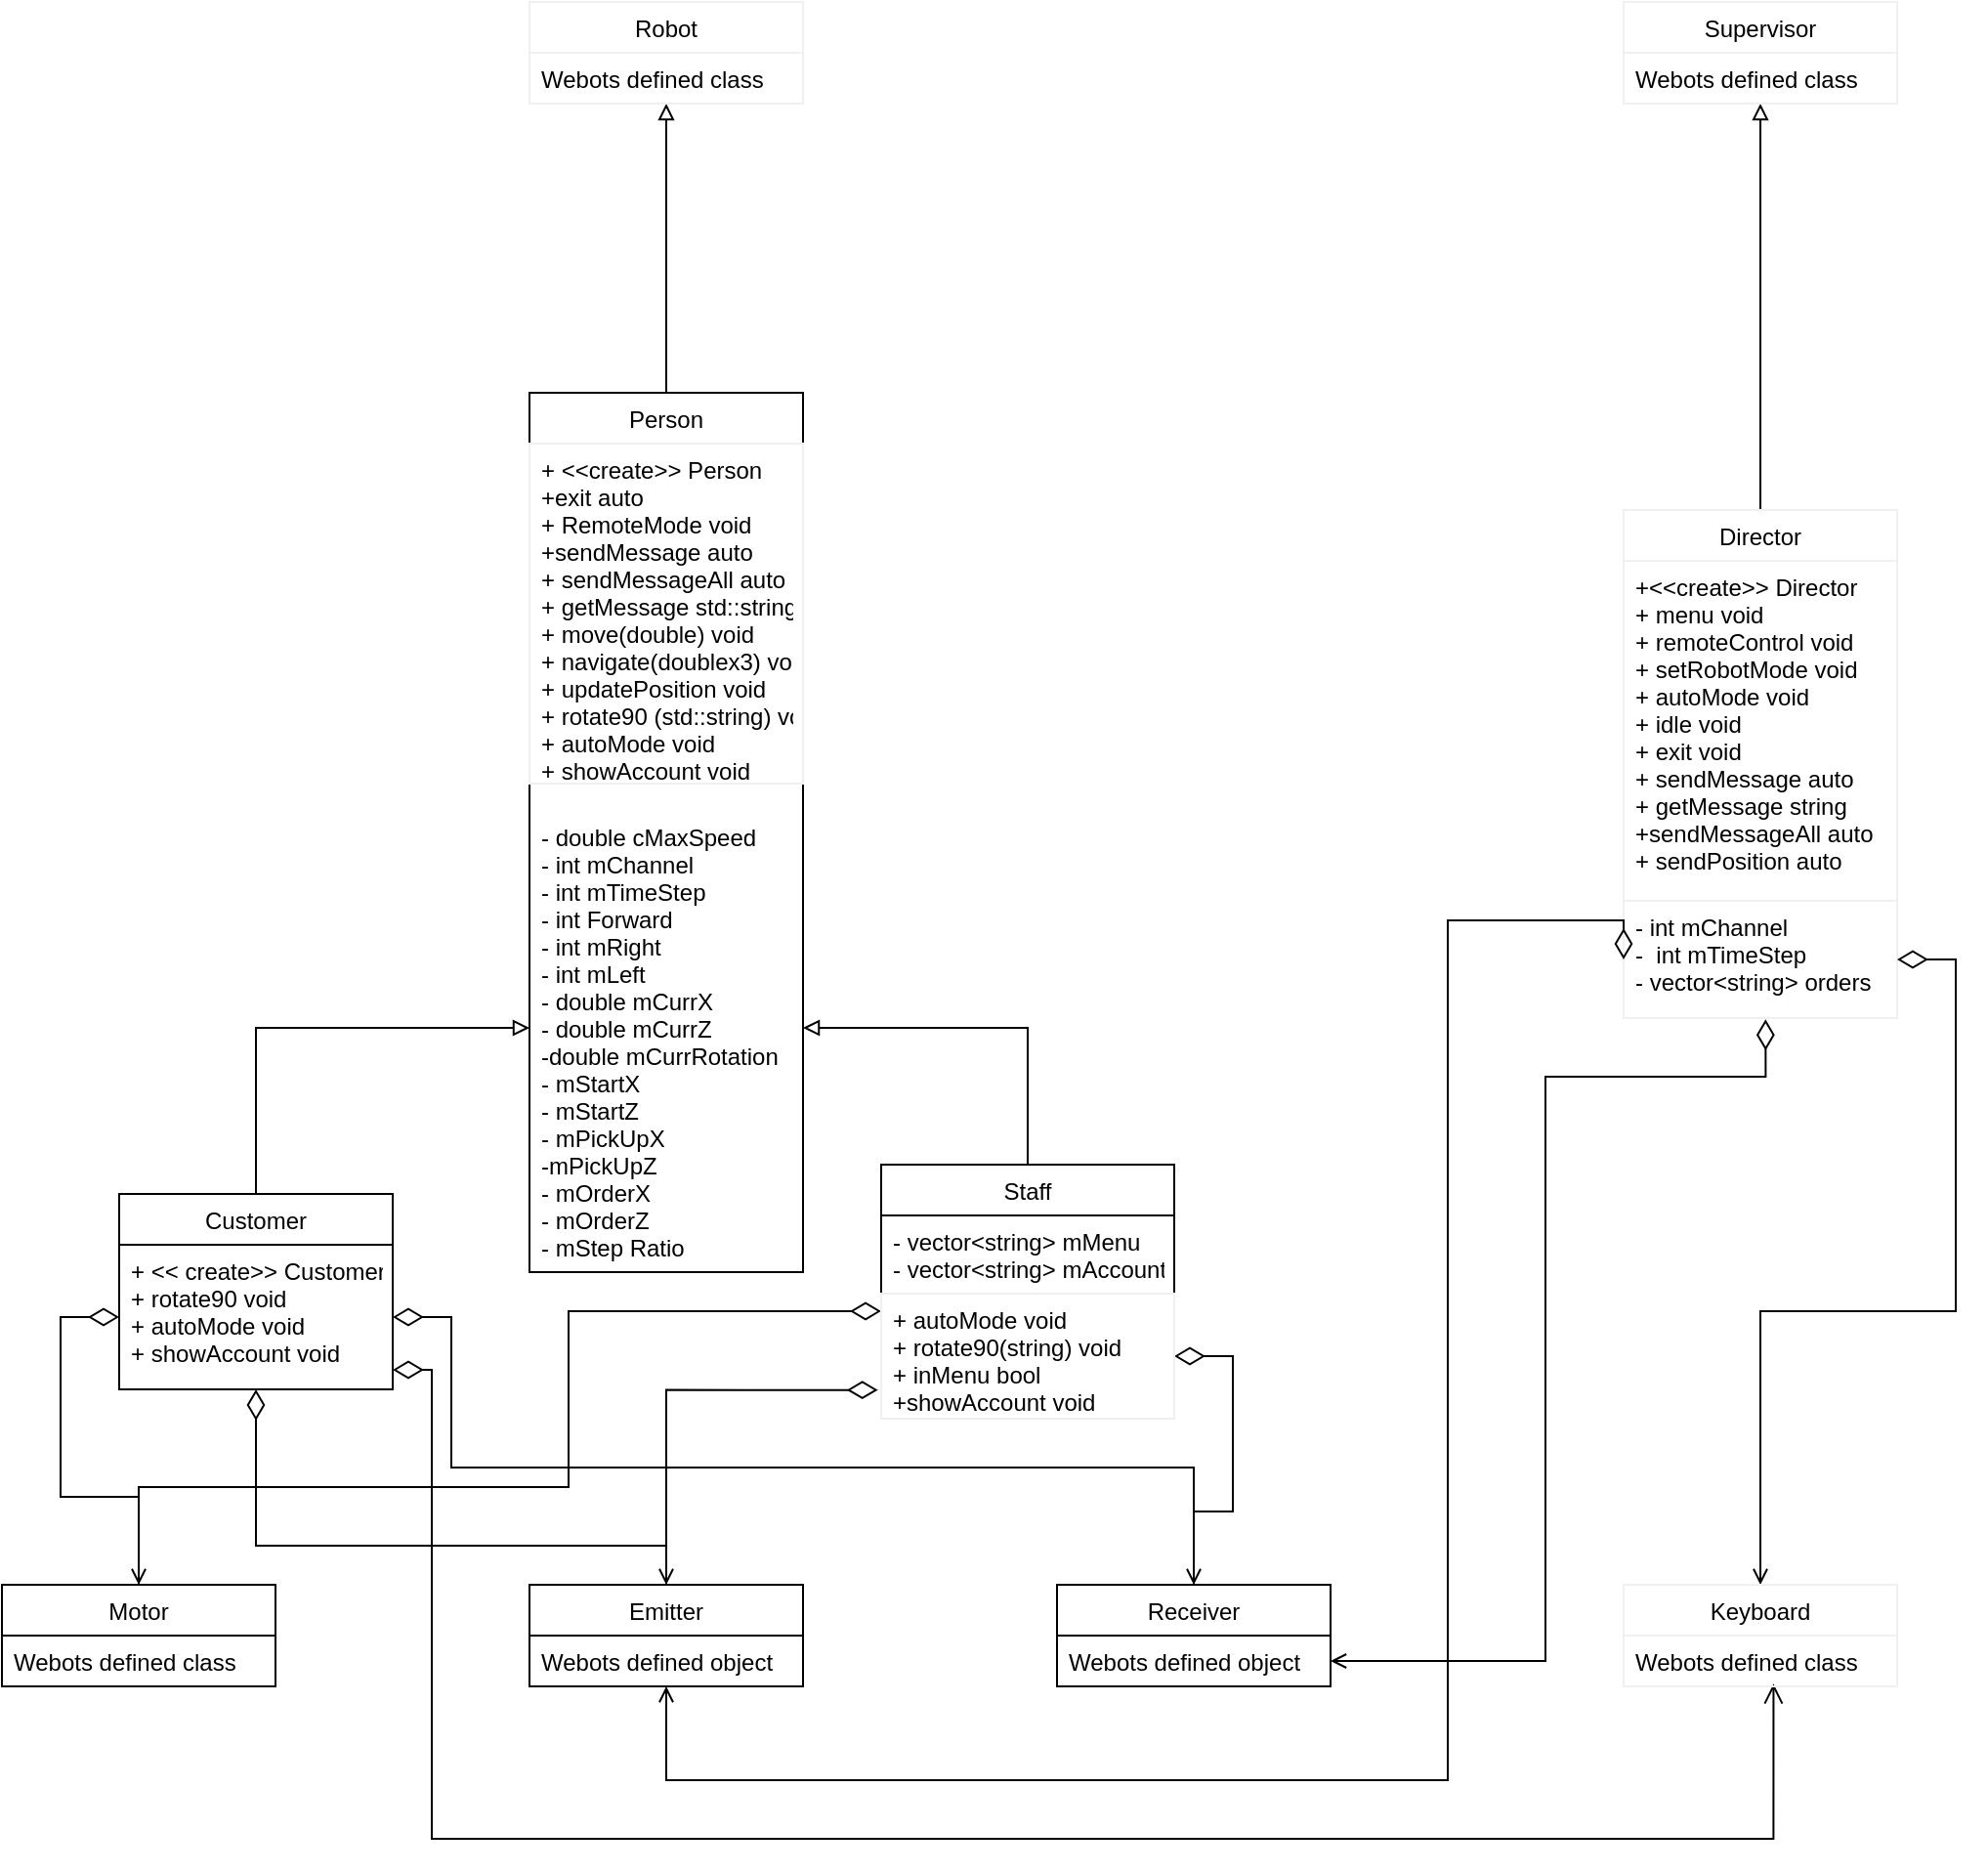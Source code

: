 <mxfile>
    <diagram id="6H7Hosl2pWOoV9-p5PXN" name="Page-1">
        <mxGraphModel dx="1970" dy="1053" grid="1" gridSize="10" guides="1" tooltips="1" connect="1" arrows="1" fold="1" page="0" pageScale="1" pageWidth="827" pageHeight="1169" math="0" shadow="0">
            <root>
                <mxCell id="0"/>
                <mxCell id="1" parent="0"/>
                <mxCell id="2" value="Person" style="swimlane;fontStyle=0;childLayout=stackLayout;horizontal=1;startSize=26;horizontalStack=0;resizeParent=1;resizeParentMax=0;resizeLast=0;collapsible=1;marginBottom=0;" parent="1" vertex="1">
                    <mxGeometry x="330" y="260" width="140" height="450" as="geometry"/>
                </mxCell>
                <mxCell id="3" value="+ &lt;&lt;create&gt;&gt; Person&#10;+exit auto&#10;+ RemoteMode void&#10;+sendMessage auto&#10;+ sendMessageAll auto&#10;+ getMessage std::string&#10;+ move(double) void&#10;+ navigate(doublex3) void&#10;+ updatePosition void&#10;+ rotate90 (std::string) void&#10;+ autoMode void&#10;+ showAccount void" style="text;fillColor=none;align=left;verticalAlign=top;spacingLeft=4;spacingRight=4;overflow=hidden;rotatable=0;points=[[0,0.5],[1,0.5]];portConstraint=eastwest;strokeColor=#f0f0f0;" parent="2" vertex="1">
                    <mxGeometry y="26" width="140" height="174" as="geometry"/>
                </mxCell>
                <mxCell id="4" value="&#10;- double cMaxSpeed&#10;- int mChannel&#10;- int mTimeStep&#10;- int Forward&#10;- int mRight&#10;- int mLeft&#10;- double mCurrX&#10;- double mCurrZ&#10;-double mCurrRotation&#10;- mStartX&#10;- mStartZ&#10;- mPickUpX&#10;-mPickUpZ&#10;- mOrderX&#10;- mOrderZ&#10;- mStep Ratio" style="text;fillColor=none;align=left;verticalAlign=top;spacingLeft=4;spacingRight=4;overflow=hidden;rotatable=0;points=[[0,0.5],[1,0.5]];portConstraint=eastwest;" parent="2" vertex="1">
                    <mxGeometry y="200" width="140" height="250" as="geometry"/>
                </mxCell>
                <mxCell id="6" value="Customer" style="swimlane;fontStyle=0;childLayout=stackLayout;horizontal=1;startSize=26;horizontalStack=0;resizeParent=1;resizeParentMax=0;resizeLast=0;collapsible=1;marginBottom=0;" parent="1" vertex="1">
                    <mxGeometry x="120" y="670" width="140" height="100" as="geometry"/>
                </mxCell>
                <mxCell id="10" value="Staff" style="swimlane;fontStyle=0;childLayout=stackLayout;horizontal=1;startSize=26;horizontalStack=0;resizeParent=1;resizeParentMax=0;resizeLast=0;collapsible=1;marginBottom=0;" parent="1" vertex="1">
                    <mxGeometry x="510" y="655" width="150" height="66" as="geometry"/>
                </mxCell>
                <mxCell id="12" value="- vector&lt;string&gt; mMenu&#10;- vector&lt;string&gt; mAccount" style="text;strokeColor=none;fillColor=none;align=left;verticalAlign=top;spacingLeft=4;spacingRight=4;overflow=hidden;rotatable=0;points=[[0,0.5],[1,0.5]];portConstraint=eastwest;" parent="10" vertex="1">
                    <mxGeometry y="26" width="150" height="40" as="geometry"/>
                </mxCell>
                <mxCell id="48" style="edgeStyle=orthogonalEdgeStyle;rounded=0;orthogonalLoop=1;jettySize=auto;html=1;entryX=0;entryY=0.5;entryDx=0;entryDy=0;endArrow=diamondThin;endFill=0;endSize=13;" parent="1" source="14" target="7" edge="1">
                    <mxGeometry relative="1" as="geometry"/>
                </mxCell>
                <mxCell id="14" value="Motor" style="swimlane;fontStyle=0;childLayout=stackLayout;horizontal=1;startSize=26;horizontalStack=0;resizeParent=1;resizeParentMax=0;resizeLast=0;collapsible=1;marginBottom=0;" parent="1" vertex="1">
                    <mxGeometry x="60" y="870" width="140" height="52" as="geometry"/>
                </mxCell>
                <mxCell id="15" value="Webots defined class" style="text;strokeColor=none;fillColor=none;align=left;verticalAlign=top;spacingLeft=4;spacingRight=4;overflow=hidden;rotatable=0;points=[[0,0.5],[1,0.5]];portConstraint=eastwest;" parent="14" vertex="1">
                    <mxGeometry y="26" width="140" height="26" as="geometry"/>
                </mxCell>
                <mxCell id="47" style="edgeStyle=orthogonalEdgeStyle;rounded=0;orthogonalLoop=1;jettySize=auto;html=1;endArrow=diamondThin;endFill=0;startSize=13;endSize=13;" parent="1" source="18" target="7" edge="1">
                    <mxGeometry relative="1" as="geometry">
                        <Array as="points">
                            <mxPoint x="400" y="850"/>
                            <mxPoint x="190" y="850"/>
                        </Array>
                    </mxGeometry>
                </mxCell>
                <mxCell id="51" style="edgeStyle=orthogonalEdgeStyle;rounded=0;orthogonalLoop=1;jettySize=auto;html=1;entryX=-0.011;entryY=0.771;entryDx=0;entryDy=0;entryPerimeter=0;endArrow=diamondThin;endFill=0;endSize=13;startArrow=open;startFill=0;" parent="1" source="18" target="11" edge="1">
                    <mxGeometry relative="1" as="geometry"/>
                </mxCell>
                <mxCell id="18" value="Emitter" style="swimlane;fontStyle=0;childLayout=stackLayout;horizontal=1;startSize=26;horizontalStack=0;resizeParent=1;resizeParentMax=0;resizeLast=0;collapsible=1;marginBottom=0;" parent="1" vertex="1">
                    <mxGeometry x="330" y="870" width="140" height="52" as="geometry"/>
                </mxCell>
                <mxCell id="19" value="Webots defined object" style="text;strokeColor=none;fillColor=none;align=left;verticalAlign=top;spacingLeft=4;spacingRight=4;overflow=hidden;rotatable=0;points=[[0,0.5],[1,0.5]];portConstraint=eastwest;" parent="18" vertex="1">
                    <mxGeometry y="26" width="140" height="26" as="geometry"/>
                </mxCell>
                <mxCell id="49" style="edgeStyle=orthogonalEdgeStyle;rounded=0;orthogonalLoop=1;jettySize=auto;html=1;entryX=1;entryY=0.5;entryDx=0;entryDy=0;endArrow=diamondThin;endFill=0;endSize=13;" parent="1" source="22" target="7" edge="1">
                    <mxGeometry relative="1" as="geometry">
                        <Array as="points">
                            <mxPoint x="670" y="810"/>
                            <mxPoint x="290" y="810"/>
                            <mxPoint x="290" y="733"/>
                        </Array>
                    </mxGeometry>
                </mxCell>
                <mxCell id="50" style="edgeStyle=orthogonalEdgeStyle;rounded=0;orthogonalLoop=1;jettySize=auto;html=1;entryX=1;entryY=0.5;entryDx=0;entryDy=0;endArrow=diamondThin;endFill=0;endSize=13;targetPerimeterSpacing=0;startArrow=open;startFill=0;" parent="1" source="22" target="11" edge="1">
                    <mxGeometry relative="1" as="geometry"/>
                </mxCell>
                <mxCell id="22" value="Receiver" style="swimlane;fontStyle=0;childLayout=stackLayout;horizontal=1;startSize=26;horizontalStack=0;resizeParent=1;resizeParentMax=0;resizeLast=0;collapsible=1;marginBottom=0;" parent="1" vertex="1">
                    <mxGeometry x="600" y="870" width="140" height="52" as="geometry"/>
                </mxCell>
                <mxCell id="23" value="Webots defined object" style="text;strokeColor=none;fillColor=none;align=left;verticalAlign=top;spacingLeft=4;spacingRight=4;overflow=hidden;rotatable=0;points=[[0,0.5],[1,0.5]];portConstraint=eastwest;" parent="22" vertex="1">
                    <mxGeometry y="26" width="140" height="26" as="geometry"/>
                </mxCell>
                <mxCell id="74" style="edgeStyle=orthogonalEdgeStyle;rounded=0;orthogonalLoop=1;jettySize=auto;html=1;entryX=0.548;entryY=0.949;entryDx=0;entryDy=0;entryPerimeter=0;startArrow=diamondThin;startFill=0;endArrow=open;endFill=0;endSize=8;targetPerimeterSpacing=0;startSize=13;" parent="1" source="7" target="73" edge="1">
                    <mxGeometry relative="1" as="geometry">
                        <Array as="points">
                            <mxPoint x="280" y="760"/>
                            <mxPoint x="280" y="1000"/>
                            <mxPoint x="967" y="1000"/>
                        </Array>
                    </mxGeometry>
                </mxCell>
                <mxCell id="7" value="+ &lt;&lt; create&gt;&gt; Customer&#10;+ rotate90 void&#10;+ autoMode void&#10;+ showAccount void" style="text;strokeColor=none;fillColor=none;align=left;verticalAlign=top;spacingLeft=4;spacingRight=4;overflow=hidden;rotatable=0;points=[[0,0.5],[1,0.5]];portConstraint=eastwest;" parent="1" vertex="1">
                    <mxGeometry x="120" y="696" width="140" height="74" as="geometry"/>
                </mxCell>
                <mxCell id="42" style="edgeStyle=orthogonalEdgeStyle;rounded=0;orthogonalLoop=1;jettySize=auto;html=1;entryX=0.5;entryY=0;entryDx=0;entryDy=0;endArrow=none;endFill=0;startArrow=block;startFill=0;" parent="1" source="38" target="2" edge="1">
                    <mxGeometry relative="1" as="geometry"/>
                </mxCell>
                <mxCell id="38" value="Robot" style="swimlane;fontStyle=0;childLayout=stackLayout;horizontal=1;startSize=26;horizontalStack=0;resizeParent=1;resizeParentMax=0;resizeLast=0;collapsible=1;marginBottom=0;strokeColor=#f0f0f0;" parent="1" vertex="1">
                    <mxGeometry x="330" y="60" width="140" height="52" as="geometry"/>
                </mxCell>
                <mxCell id="39" value="Webots defined class" style="text;strokeColor=none;fillColor=none;align=left;verticalAlign=top;spacingLeft=4;spacingRight=4;overflow=hidden;rotatable=0;points=[[0,0.5],[1,0.5]];portConstraint=eastwest;" parent="38" vertex="1">
                    <mxGeometry y="26" width="140" height="26" as="geometry"/>
                </mxCell>
                <mxCell id="43" style="edgeStyle=orthogonalEdgeStyle;rounded=0;orthogonalLoop=1;jettySize=auto;html=1;entryX=0.5;entryY=0;entryDx=0;entryDy=0;endArrow=none;endFill=0;startArrow=block;startFill=0;" parent="1" source="4" target="6" edge="1">
                    <mxGeometry relative="1" as="geometry"/>
                </mxCell>
                <mxCell id="44" style="edgeStyle=orthogonalEdgeStyle;rounded=0;orthogonalLoop=1;jettySize=auto;html=1;entryX=0.5;entryY=0;entryDx=0;entryDy=0;endArrow=none;endFill=0;startArrow=block;startFill=0;" parent="1" source="4" target="10" edge="1">
                    <mxGeometry relative="1" as="geometry"/>
                </mxCell>
                <mxCell id="53" style="edgeStyle=orthogonalEdgeStyle;rounded=0;orthogonalLoop=1;jettySize=auto;html=1;endArrow=diamondThin;endFill=0;endSize=13;startArrow=open;startFill=0;" parent="1" target="11" edge="1">
                    <mxGeometry relative="1" as="geometry">
                        <mxPoint x="130" y="870" as="sourcePoint"/>
                        <Array as="points">
                            <mxPoint x="130" y="820"/>
                            <mxPoint x="350" y="820"/>
                            <mxPoint x="350" y="730"/>
                        </Array>
                    </mxGeometry>
                </mxCell>
                <mxCell id="72" style="edgeStyle=orthogonalEdgeStyle;rounded=0;orthogonalLoop=1;jettySize=auto;html=1;entryX=0.5;entryY=0;entryDx=0;entryDy=0;startArrow=block;startFill=0;endArrow=none;endFill=0;endSize=13;targetPerimeterSpacing=0;" parent="1" source="54" target="58" edge="1">
                    <mxGeometry relative="1" as="geometry"/>
                </mxCell>
                <mxCell id="54" value="Supervisor" style="swimlane;fontStyle=0;childLayout=stackLayout;horizontal=1;startSize=26;horizontalStack=0;resizeParent=1;resizeParentMax=0;resizeLast=0;collapsible=1;marginBottom=0;strokeColor=#f0f0f0;" parent="1" vertex="1">
                    <mxGeometry x="890" y="60" width="140" height="52" as="geometry"/>
                </mxCell>
                <mxCell id="55" value="Webots defined class" style="text;strokeColor=none;fillColor=none;align=left;verticalAlign=top;spacingLeft=4;spacingRight=4;overflow=hidden;rotatable=0;points=[[0,0.5],[1,0.5]];portConstraint=eastwest;" parent="54" vertex="1">
                    <mxGeometry y="26" width="140" height="26" as="geometry"/>
                </mxCell>
                <mxCell id="58" value="Director" style="swimlane;fontStyle=0;childLayout=stackLayout;horizontal=1;startSize=26;horizontalStack=0;resizeParent=1;resizeParentMax=0;resizeLast=0;collapsible=1;marginBottom=0;strokeColor=#f0f0f0;" parent="1" vertex="1">
                    <mxGeometry x="890" y="320" width="140" height="260" as="geometry"/>
                </mxCell>
                <mxCell id="59" value="+&lt;&lt;create&gt;&gt; Director&#10;+ menu void&#10;+ remoteControl void&#10;+ setRobotMode void&#10;+ autoMode void&#10;+ idle void&#10;+ exit void&#10;+ sendMessage auto&#10;+ getMessage string&#10;+sendMessageAll auto&#10;+ sendPosition auto&#10;" style="text;strokeColor=none;fillColor=none;align=left;verticalAlign=top;spacingLeft=4;spacingRight=4;overflow=hidden;rotatable=0;points=[[0,0.5],[1,0.5]];portConstraint=eastwest;" parent="58" vertex="1">
                    <mxGeometry y="26" width="140" height="174" as="geometry"/>
                </mxCell>
                <mxCell id="60" value="- int mChannel&#10;-  int mTimeStep&#10;- vector&lt;string&gt; orders" style="text;fillColor=none;align=left;verticalAlign=top;spacingLeft=4;spacingRight=4;overflow=hidden;rotatable=0;points=[[0,0.5],[1,0.5]];portConstraint=eastwest;strokeColor=#f0f0f0;" parent="58" vertex="1">
                    <mxGeometry y="200" width="140" height="60" as="geometry"/>
                </mxCell>
                <mxCell id="69" style="edgeStyle=orthogonalEdgeStyle;rounded=0;orthogonalLoop=1;jettySize=auto;html=1;entryX=1;entryY=0.5;entryDx=0;entryDy=0;startArrow=open;startFill=0;endArrow=diamondThin;endFill=0;targetPerimeterSpacing=0;endSize=13;" parent="1" source="63" target="60" edge="1">
                    <mxGeometry relative="1" as="geometry"/>
                </mxCell>
                <mxCell id="63" value="Keyboard" style="swimlane;fontStyle=0;childLayout=stackLayout;horizontal=1;startSize=26;horizontalStack=0;resizeParent=1;resizeParentMax=0;resizeLast=0;collapsible=1;marginBottom=0;strokeColor=#f0f0f0;" parent="1" vertex="1">
                    <mxGeometry x="890" y="870" width="140" height="52" as="geometry"/>
                </mxCell>
                <mxCell id="73" value="Webots defined class" style="text;strokeColor=none;fillColor=none;align=left;verticalAlign=top;spacingLeft=4;spacingRight=4;overflow=hidden;rotatable=0;points=[[0,0.5],[1,0.5]];portConstraint=eastwest;" parent="63" vertex="1">
                    <mxGeometry y="26" width="140" height="26" as="geometry"/>
                </mxCell>
                <mxCell id="70" style="edgeStyle=orthogonalEdgeStyle;rounded=0;orthogonalLoop=1;jettySize=auto;html=1;entryX=0.519;entryY=1.011;entryDx=0;entryDy=0;entryPerimeter=0;startArrow=open;startFill=0;endArrow=diamondThin;endFill=0;targetPerimeterSpacing=0;endSize=13;" parent="1" source="23" target="60" edge="1">
                    <mxGeometry relative="1" as="geometry">
                        <Array as="points">
                            <mxPoint x="850" y="909"/>
                            <mxPoint x="850" y="610"/>
                            <mxPoint x="963" y="610"/>
                        </Array>
                    </mxGeometry>
                </mxCell>
                <mxCell id="71" style="edgeStyle=orthogonalEdgeStyle;rounded=0;orthogonalLoop=1;jettySize=auto;html=1;entryX=0;entryY=0.5;entryDx=0;entryDy=0;startArrow=open;startFill=0;endArrow=diamondThin;endFill=0;targetPerimeterSpacing=0;endSize=13;" parent="1" source="19" target="60" edge="1">
                    <mxGeometry relative="1" as="geometry">
                        <Array as="points">
                            <mxPoint x="400" y="970"/>
                            <mxPoint x="800" y="970"/>
                            <mxPoint x="800" y="530"/>
                        </Array>
                    </mxGeometry>
                </mxCell>
                <mxCell id="11" value="+ autoMode void&#10;+ rotate90(string) void&#10;+ inMenu bool&#10;+showAccount void" style="text;fillColor=none;align=left;verticalAlign=top;spacingLeft=4;spacingRight=4;overflow=hidden;rotatable=0;points=[[0,0.5],[1,0.5]];portConstraint=eastwest;strokeColor=#f0f0f0;" parent="1" vertex="1">
                    <mxGeometry x="510" y="721" width="150" height="64" as="geometry"/>
                </mxCell>
            </root>
        </mxGraphModel>
    </diagram>
</mxfile>